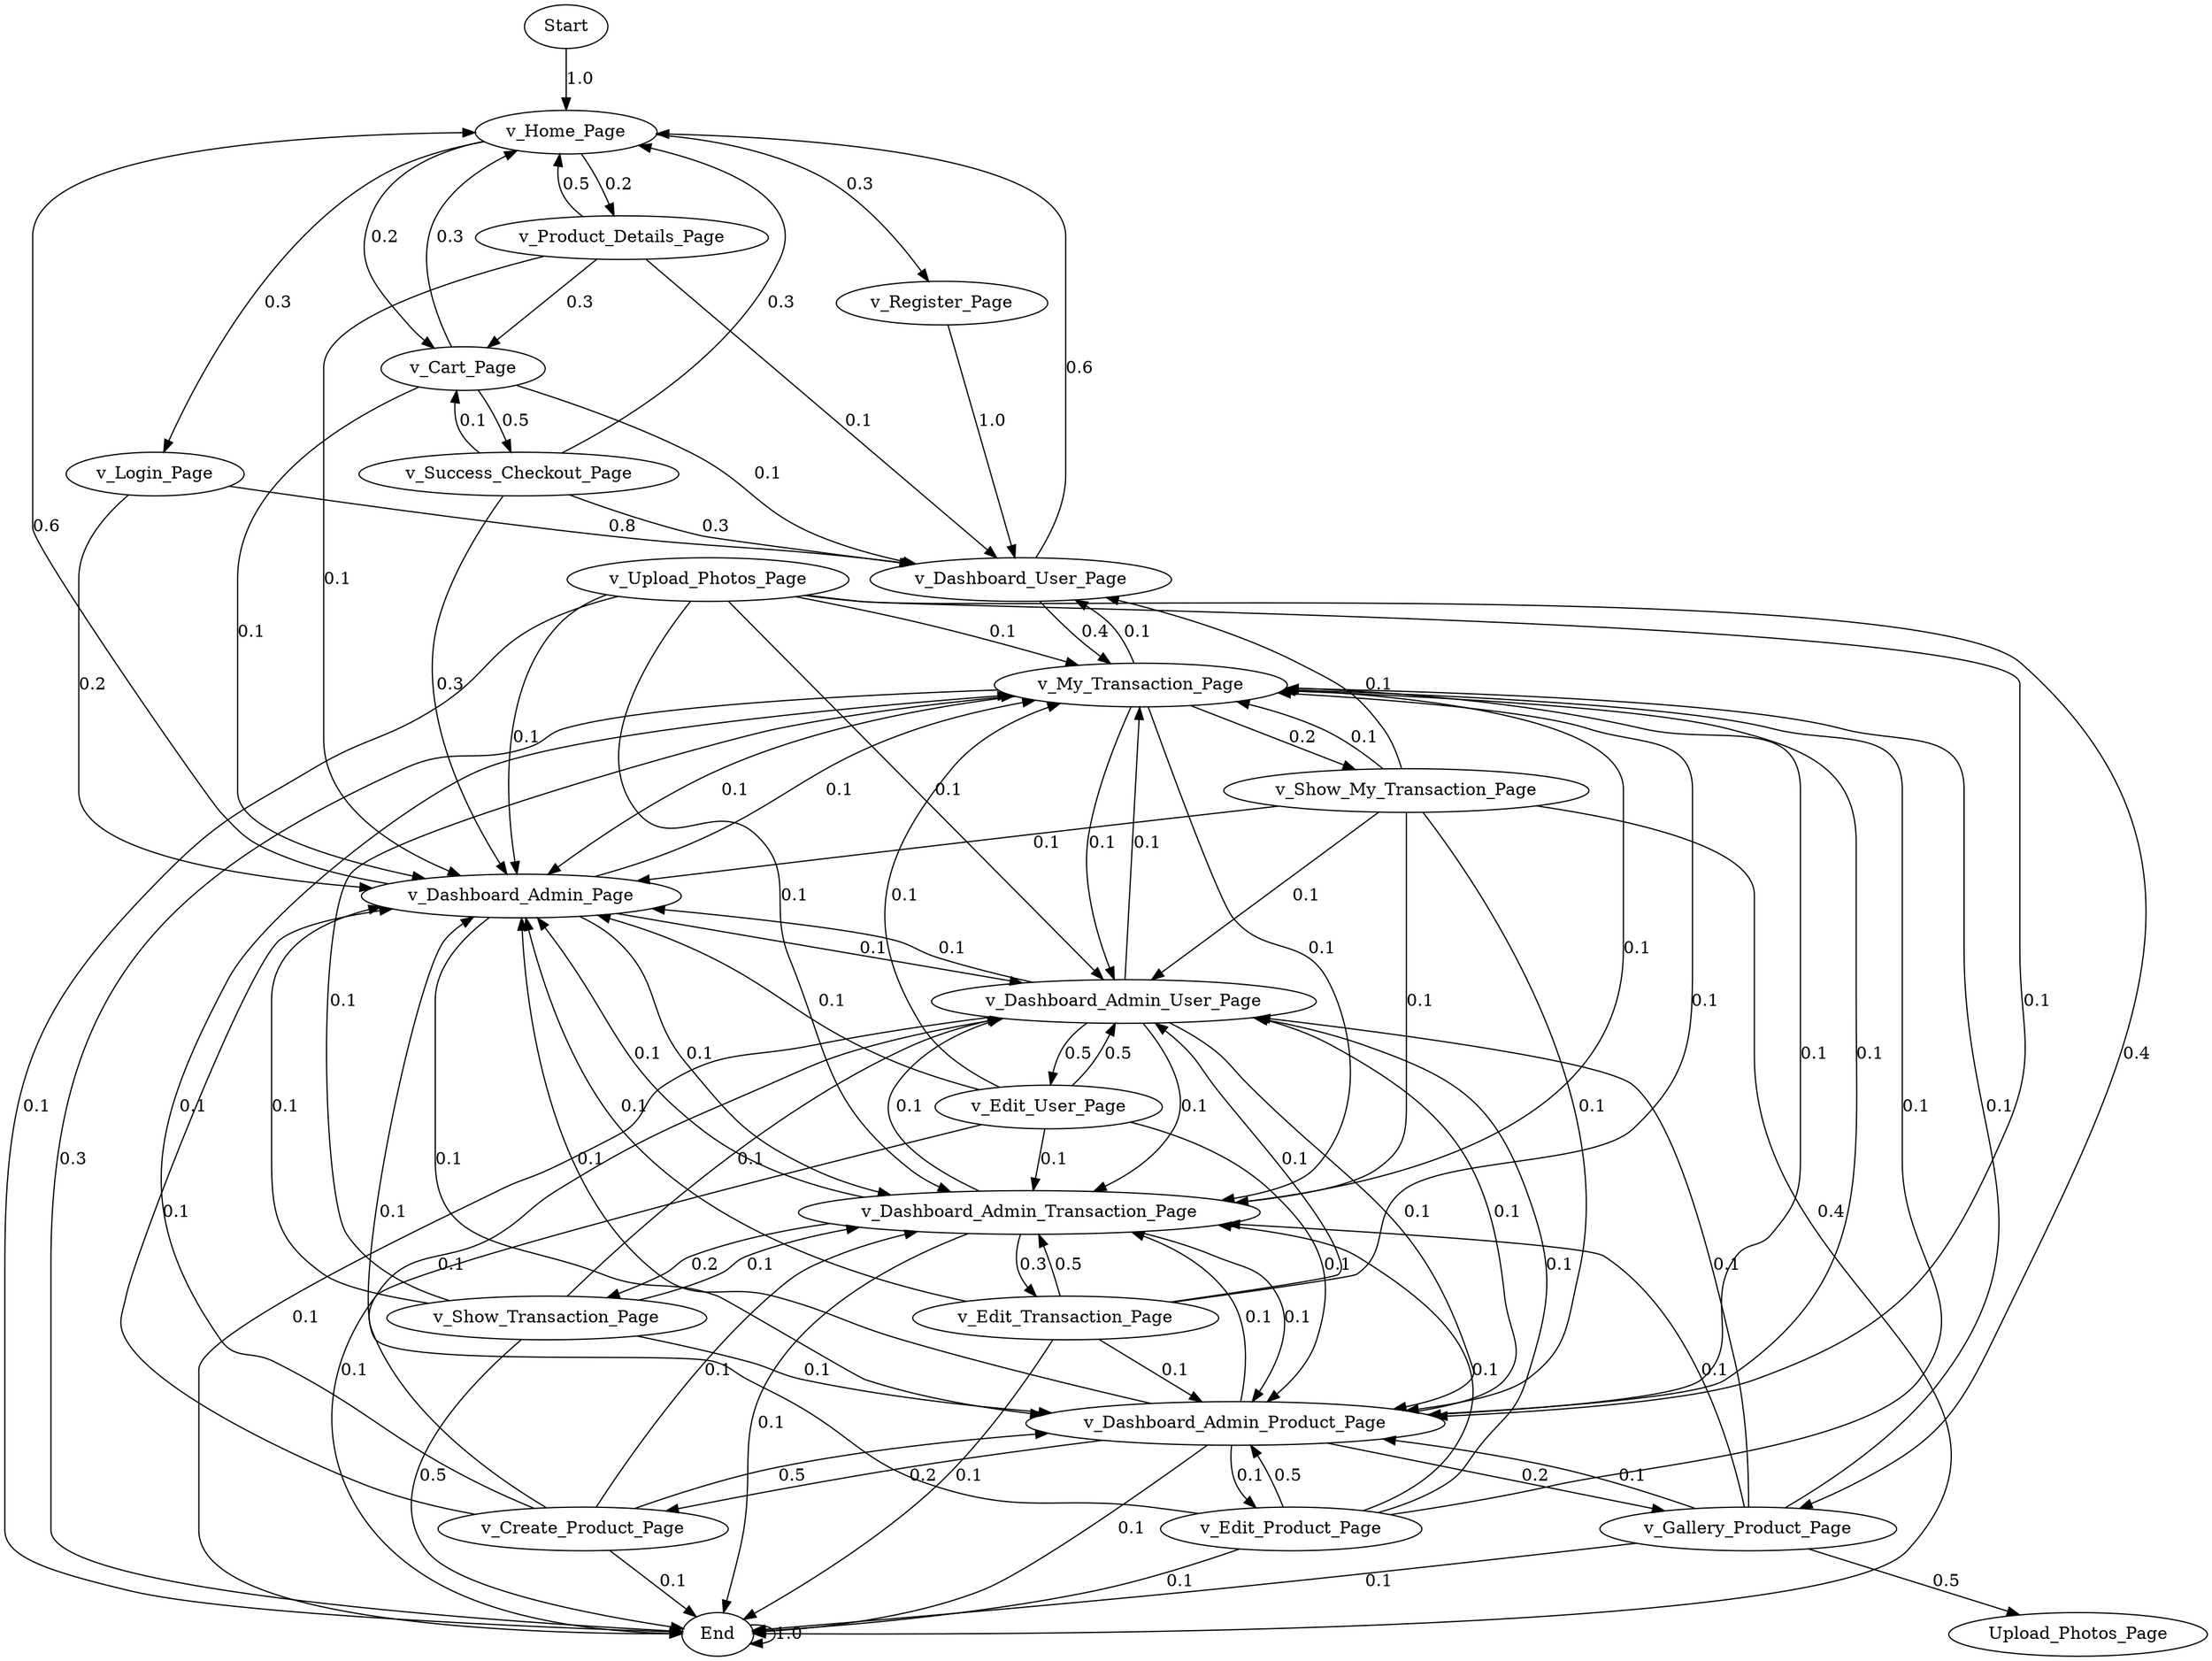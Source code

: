 // Klip Application Markov Chain Model
digraph {
	Start
	v_Home_Page
	v_Login_Page
	v_Register_Page
	v_Dashboard_User_Page
	v_Dashboard_Admin_Page
	v_Product_Details_Page
	v_Cart_Page
	v_Success_Checkout_Page
	v_My_Transaction_Page
	v_Show_My_Transaction_Page
	v_Dashboard_Admin_Product_Page
	v_Create_Product_Page
	v_Gallery_Product_Page
	v_Upload_Photos_Page
	v_Edit_Product_Page
	v_Dashboard_Admin_Transaction_Page
	v_Show_Transaction_Page
	v_Edit_Transaction_Page
	v_Dashboard_Admin_User_Page
	v_Edit_User_Page
	End
	Start -> v_Home_Page [label=1.0]
	v_Home_Page -> v_Login_Page [label=0.3]
	v_Home_Page -> v_Register_Page [label=0.3]
	v_Home_Page -> v_Product_Details_Page [label=0.2]
	v_Home_Page -> v_Cart_Page [label=0.2]
	v_Login_Page -> v_Dashboard_User_Page [label=0.8]
	v_Login_Page -> v_Dashboard_Admin_Page [label=0.2]
	v_Register_Page -> v_Dashboard_User_Page [label=1.0]
	v_Dashboard_User_Page -> v_Home_Page [label=0.6]
	v_Dashboard_User_Page -> v_My_Transaction_Page [label=0.4]
	v_Dashboard_Admin_Page -> v_Home_Page [label=0.6]
	v_Dashboard_Admin_Page -> v_Dashboard_Admin_Product_Page [label=0.1]
	v_Dashboard_Admin_Page -> v_Dashboard_Admin_Transaction_Page [label=0.1]
	v_Dashboard_Admin_Page -> v_Dashboard_Admin_User_Page [label=0.1]
	v_Dashboard_Admin_Page -> v_My_Transaction_Page [label=0.1]
	v_Product_Details_Page -> v_Home_Page [label=0.5]
	v_Product_Details_Page -> v_Cart_Page [label=0.3]
	v_Product_Details_Page -> v_Dashboard_User_Page [label=0.1]
	v_Product_Details_Page -> v_Dashboard_Admin_Page [label=0.1]
	v_Cart_Page -> v_Home_Page [label=0.3]
	v_Cart_Page -> v_Success_Checkout_Page [label=0.5]
	v_Cart_Page -> v_Dashboard_User_Page [label=0.1]
	v_Cart_Page -> v_Dashboard_Admin_Page [label=0.1]
	v_Success_Checkout_Page -> v_Home_Page [label=0.3]
	v_Success_Checkout_Page -> v_Cart_Page [label=0.1]
	v_Success_Checkout_Page -> v_Dashboard_User_Page [label=0.3]
	v_Success_Checkout_Page -> v_Dashboard_Admin_Page [label=0.3]
	v_My_Transaction_Page -> v_Dashboard_User_Page [label=0.1]
	v_My_Transaction_Page -> v_Show_My_Transaction_Page [label=0.2]
	v_My_Transaction_Page -> v_Dashboard_Admin_Page [label=0.1]
	v_My_Transaction_Page -> v_Dashboard_Admin_Product_Page [label=0.1]
	v_My_Transaction_Page -> v_Dashboard_Admin_Transaction_Page [label=0.1]
	v_My_Transaction_Page -> v_Dashboard_Admin_User_Page [label=0.1]
	v_My_Transaction_Page -> End [label=0.3]
	v_Show_My_Transaction_Page -> v_My_Transaction_Page [label=0.1]
	v_Show_My_Transaction_Page -> v_Dashboard_User_Page [label=0.1]
	v_Show_My_Transaction_Page -> v_Dashboard_Admin_Page [label=0.1]
	v_Show_My_Transaction_Page -> v_Dashboard_Admin_Product_Page [label=0.1]
	v_Show_My_Transaction_Page -> v_Dashboard_Admin_Transaction_Page [label=0.1]
	v_Show_My_Transaction_Page -> v_Dashboard_Admin_User_Page [label=0.1]
	v_Show_My_Transaction_Page -> End [label=0.4]
	v_Dashboard_Admin_Product_Page -> v_Dashboard_Admin_Page [label=0.1]
	v_Dashboard_Admin_Product_Page -> v_My_Transaction_Page [label=0.1]
	v_Dashboard_Admin_Product_Page -> v_Create_Product_Page [label=0.2]
	v_Dashboard_Admin_Product_Page -> v_Gallery_Product_Page [label=0.2]
	v_Dashboard_Admin_Product_Page -> v_Edit_Product_Page [label=0.1]
	v_Dashboard_Admin_Product_Page -> v_Dashboard_Admin_Transaction_Page [label=0.1]
	v_Dashboard_Admin_Product_Page -> v_Dashboard_Admin_User_Page [label=0.1]
	v_Dashboard_Admin_Product_Page -> End [label=0.1]
	v_Create_Product_Page -> v_Dashboard_Admin_Product_Page [label=0.5]
	v_Create_Product_Page -> v_My_Transaction_Page [label=0.1]
	v_Create_Product_Page -> v_Dashboard_Admin_Page [label=0.1]
	v_Create_Product_Page -> v_Dashboard_Admin_Transaction_Page [label=0.1]
	v_Create_Product_Page -> v_Dashboard_Admin_User_Page [label=0.1]
	v_Create_Product_Page -> End [label=0.1]
	v_Gallery_Product_Page -> v_Dashboard_Admin_Product_Page [label=0.1]
	v_Gallery_Product_Page -> v_My_Transaction_Page [label=0.1]
	v_Gallery_Product_Page -> v_Dashboard_Admin_Transaction_Page [label=0.1]
	v_Gallery_Product_Page -> v_Dashboard_Admin_User_Page [label=0.1]
	v_Gallery_Product_Page -> Upload_Photos_Page [label=0.5]
	v_Gallery_Product_Page -> End [label=0.1]
	v_Upload_Photos_Page -> v_Gallery_Product_Page [label=0.4]
	v_Upload_Photos_Page -> v_My_Transaction_Page [label=0.1]
	v_Upload_Photos_Page -> v_Dashboard_Admin_Product_Page [label=0.1]
	v_Upload_Photos_Page -> v_Dashboard_Admin_Page [label=0.1]
	v_Upload_Photos_Page -> v_Dashboard_Admin_Transaction_Page [label=0.1]
	v_Upload_Photos_Page -> v_Dashboard_Admin_User_Page [label=0.1]
	v_Upload_Photos_Page -> End [label=0.1]
	v_Edit_Product_Page -> v_Dashboard_Admin_Product_Page [label=0.5]
	v_Edit_Product_Page -> v_My_Transaction_Page [label=0.1]
	v_Edit_Product_Page -> v_Dashboard_Admin_Page [label=0.1]
	v_Edit_Product_Page -> v_Dashboard_Admin_Transaction_Page [label=0.1]
	v_Edit_Product_Page -> v_Dashboard_Admin_User_Page [label=0.1]
	v_Edit_Product_Page -> End [label=0.1]
	v_Dashboard_Admin_Transaction_Page -> v_Dashboard_Admin_Page [label=0.1]
	v_Dashboard_Admin_Transaction_Page -> v_My_Transaction_Page [label=0.1]
	v_Dashboard_Admin_Transaction_Page -> v_Show_Transaction_Page [label=0.2]
	v_Dashboard_Admin_Transaction_Page -> v_Edit_Transaction_Page [label=0.3]
	v_Dashboard_Admin_Transaction_Page -> v_Dashboard_Admin_Product_Page [label=0.1]
	v_Dashboard_Admin_Transaction_Page -> v_Dashboard_Admin_User_Page [label=0.1]
	v_Dashboard_Admin_Transaction_Page -> End [label=0.1]
	v_Show_Transaction_Page -> v_Dashboard_Admin_Transaction_Page [label=0.1]
	v_Show_Transaction_Page -> v_My_Transaction_Page [label=0.1]
	v_Show_Transaction_Page -> v_Dashboard_Admin_Page [label=0.1]
	v_Show_Transaction_Page -> v_Dashboard_Admin_Product_Page [label=0.1]
	v_Show_Transaction_Page -> v_Dashboard_Admin_User_Page [label=0.1]
	v_Show_Transaction_Page -> End [label=0.5]
	v_Edit_Transaction_Page -> v_Dashboard_Admin_Transaction_Page [label=0.5]
	v_Edit_Transaction_Page -> v_My_Transaction_Page [label=0.1]
	v_Edit_Transaction_Page -> v_Dashboard_Admin_Page [label=0.1]
	v_Edit_Transaction_Page -> v_Dashboard_Admin_Product_Page [label=0.1]
	v_Edit_Transaction_Page -> v_Dashboard_Admin_User_Page [label=0.1]
	v_Edit_Transaction_Page -> End [label=0.1]
	v_Dashboard_Admin_User_Page -> v_Dashboard_Admin_Page [label=0.1]
	v_Dashboard_Admin_User_Page -> v_My_Transaction_Page [label=0.1]
	v_Dashboard_Admin_User_Page -> v_Edit_User_Page [label=0.5]
	v_Dashboard_Admin_User_Page -> v_Dashboard_Admin_Product_Page [label=0.1]
	v_Dashboard_Admin_User_Page -> v_Dashboard_Admin_Transaction_Page [label=0.1]
	v_Dashboard_Admin_User_Page -> End [label=0.1]
	v_Edit_User_Page -> v_Dashboard_Admin_User_Page [label=0.5]
	v_Edit_User_Page -> v_My_Transaction_Page [label=0.1]
	v_Edit_User_Page -> v_Dashboard_Admin_Page [label=0.1]
	v_Edit_User_Page -> v_Dashboard_Admin_Product_Page [label=0.1]
	v_Edit_User_Page -> v_Dashboard_Admin_Transaction_Page [label=0.1]
	v_Edit_User_Page -> End [label=0.1]
	End -> End [label=1.0]
}
